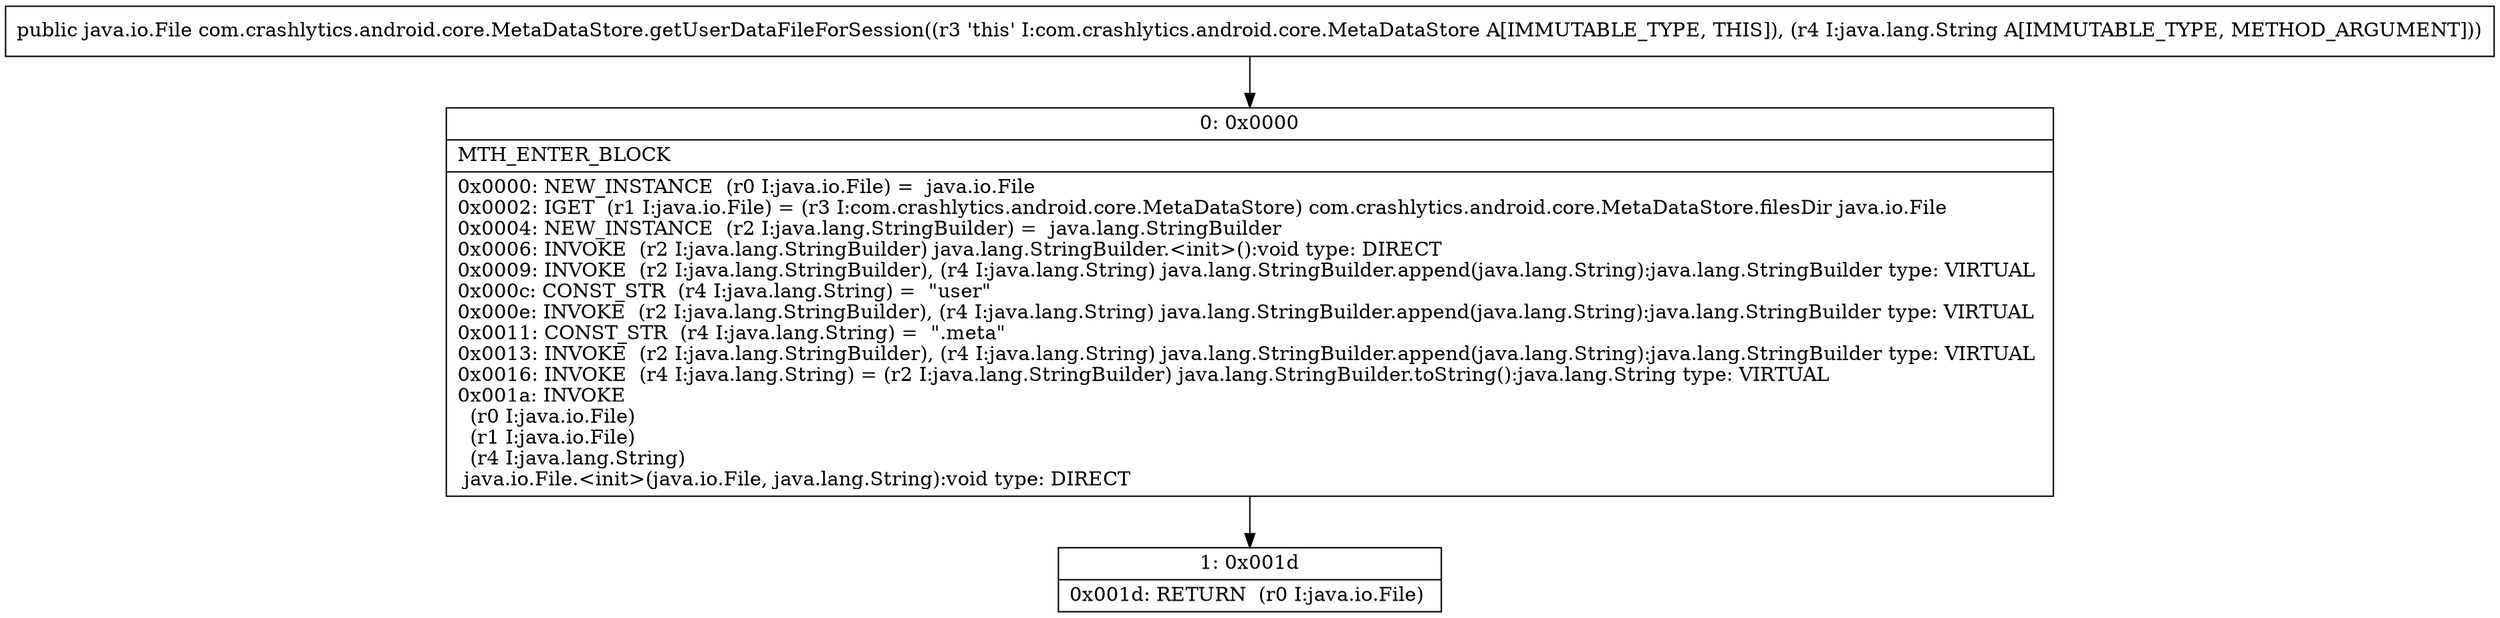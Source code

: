 digraph "CFG forcom.crashlytics.android.core.MetaDataStore.getUserDataFileForSession(Ljava\/lang\/String;)Ljava\/io\/File;" {
Node_0 [shape=record,label="{0\:\ 0x0000|MTH_ENTER_BLOCK\l|0x0000: NEW_INSTANCE  (r0 I:java.io.File) =  java.io.File \l0x0002: IGET  (r1 I:java.io.File) = (r3 I:com.crashlytics.android.core.MetaDataStore) com.crashlytics.android.core.MetaDataStore.filesDir java.io.File \l0x0004: NEW_INSTANCE  (r2 I:java.lang.StringBuilder) =  java.lang.StringBuilder \l0x0006: INVOKE  (r2 I:java.lang.StringBuilder) java.lang.StringBuilder.\<init\>():void type: DIRECT \l0x0009: INVOKE  (r2 I:java.lang.StringBuilder), (r4 I:java.lang.String) java.lang.StringBuilder.append(java.lang.String):java.lang.StringBuilder type: VIRTUAL \l0x000c: CONST_STR  (r4 I:java.lang.String) =  \"user\" \l0x000e: INVOKE  (r2 I:java.lang.StringBuilder), (r4 I:java.lang.String) java.lang.StringBuilder.append(java.lang.String):java.lang.StringBuilder type: VIRTUAL \l0x0011: CONST_STR  (r4 I:java.lang.String) =  \".meta\" \l0x0013: INVOKE  (r2 I:java.lang.StringBuilder), (r4 I:java.lang.String) java.lang.StringBuilder.append(java.lang.String):java.lang.StringBuilder type: VIRTUAL \l0x0016: INVOKE  (r4 I:java.lang.String) = (r2 I:java.lang.StringBuilder) java.lang.StringBuilder.toString():java.lang.String type: VIRTUAL \l0x001a: INVOKE  \l  (r0 I:java.io.File)\l  (r1 I:java.io.File)\l  (r4 I:java.lang.String)\l java.io.File.\<init\>(java.io.File, java.lang.String):void type: DIRECT \l}"];
Node_1 [shape=record,label="{1\:\ 0x001d|0x001d: RETURN  (r0 I:java.io.File) \l}"];
MethodNode[shape=record,label="{public java.io.File com.crashlytics.android.core.MetaDataStore.getUserDataFileForSession((r3 'this' I:com.crashlytics.android.core.MetaDataStore A[IMMUTABLE_TYPE, THIS]), (r4 I:java.lang.String A[IMMUTABLE_TYPE, METHOD_ARGUMENT])) }"];
MethodNode -> Node_0;
Node_0 -> Node_1;
}

